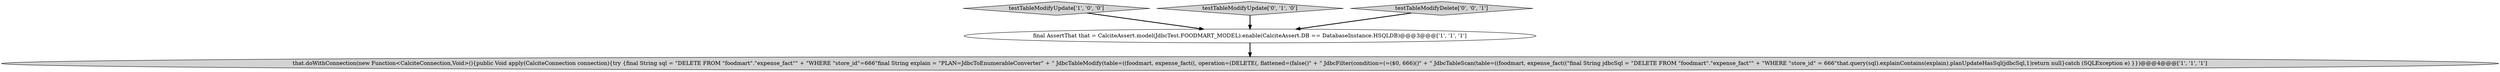 digraph {
2 [style = filled, label = "testTableModifyUpdate['1', '0', '0']", fillcolor = lightgray, shape = diamond image = "AAA0AAABBB1BBB"];
3 [style = filled, label = "testTableModifyUpdate['0', '1', '0']", fillcolor = lightgray, shape = diamond image = "AAA0AAABBB2BBB"];
4 [style = filled, label = "testTableModifyDelete['0', '0', '1']", fillcolor = lightgray, shape = diamond image = "AAA0AAABBB3BBB"];
1 [style = filled, label = "final AssertThat that = CalciteAssert.model(JdbcTest.FOODMART_MODEL).enable(CalciteAssert.DB == DatabaseInstance.HSQLDB)@@@3@@@['1', '1', '1']", fillcolor = white, shape = ellipse image = "AAA0AAABBB1BBB"];
0 [style = filled, label = "that.doWithConnection(new Function<CalciteConnection,Void>(){public Void apply(CalciteConnection connection){try {final String sql = \"DELETE FROM \"foodmart\".\"expense_fact\"\" + \"WHERE \"store_id\"=666\"final String explain = \"PLAN=JdbcToEnumerableConverter\" + \" JdbcTableModify(table=((foodmart, expense_fact((, operation=(DELETE(, flattened=(false()\" + \" JdbcFilter(condition=(=($0, 666)()\" + \" JdbcTableScan(table=((foodmart, expense_fact((\"final String jdbcSql = \"DELETE FROM \"foodmart\".\"expense_fact\"\" + \"WHERE \"store_id\" = 666\"that.query(sql).explainContains(explain).planUpdateHasSql(jdbcSql,1)return null}catch (SQLException e) }})@@@4@@@['1', '1', '1']", fillcolor = lightgray, shape = ellipse image = "AAA0AAABBB1BBB"];
1->0 [style = bold, label=""];
4->1 [style = bold, label=""];
2->1 [style = bold, label=""];
3->1 [style = bold, label=""];
}

